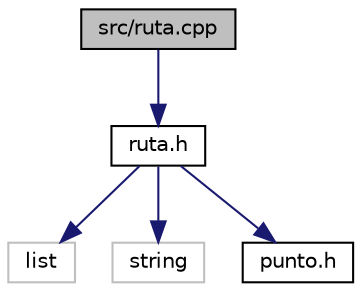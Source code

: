 digraph "src/ruta.cpp"
{
 // LATEX_PDF_SIZE
  edge [fontname="Helvetica",fontsize="10",labelfontname="Helvetica",labelfontsize="10"];
  node [fontname="Helvetica",fontsize="10",shape=record];
  Node1 [label="src/ruta.cpp",height=0.2,width=0.4,color="black", fillcolor="grey75", style="filled", fontcolor="black",tooltip="Definición de la clase ruta que representa una ruta aerea."];
  Node1 -> Node2 [color="midnightblue",fontsize="10",style="solid",fontname="Helvetica"];
  Node2 [label="ruta.h",height=0.2,width=0.4,color="black", fillcolor="white", style="filled",URL="$ruta_8h_source.html",tooltip=" "];
  Node2 -> Node3 [color="midnightblue",fontsize="10",style="solid",fontname="Helvetica"];
  Node3 [label="list",height=0.2,width=0.4,color="grey75", fillcolor="white", style="filled",tooltip=" "];
  Node2 -> Node4 [color="midnightblue",fontsize="10",style="solid",fontname="Helvetica"];
  Node4 [label="string",height=0.2,width=0.4,color="grey75", fillcolor="white", style="filled",tooltip=" "];
  Node2 -> Node5 [color="midnightblue",fontsize="10",style="solid",fontname="Helvetica"];
  Node5 [label="punto.h",height=0.2,width=0.4,color="black", fillcolor="white", style="filled",URL="$punto_8h.html",tooltip="Fichero cabecera para la clase Punto."];
}
